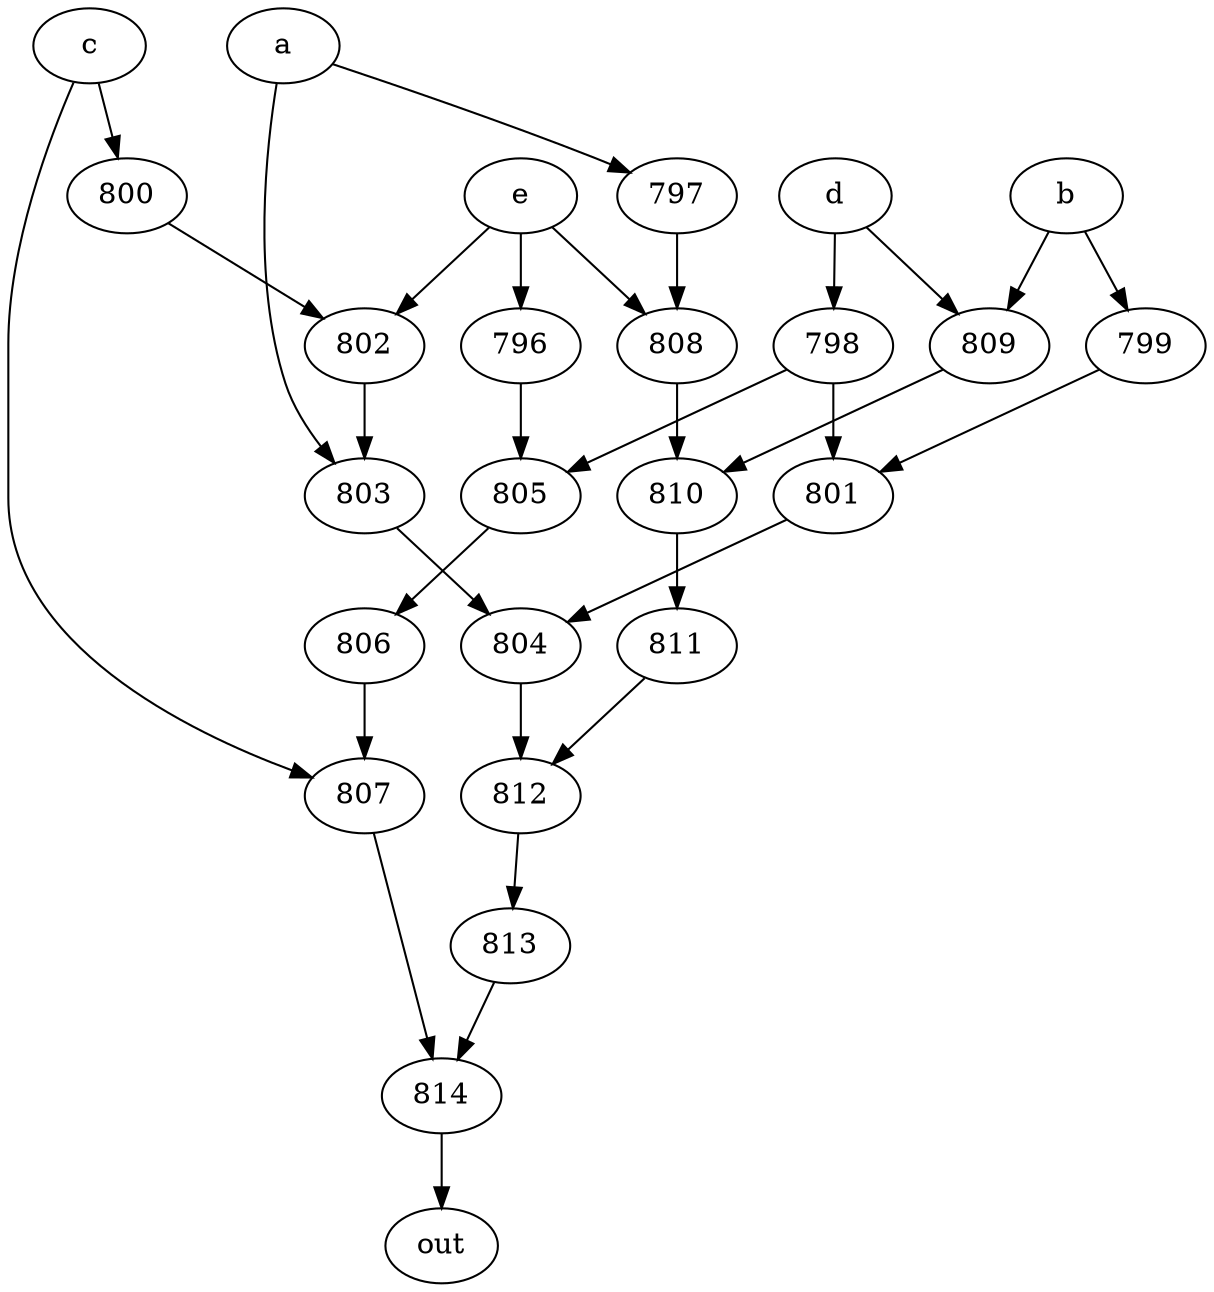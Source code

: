strict digraph "" {
	814 -> out;
	a -> 797;
	a -> 803;
	797 -> 808;
	803 -> 804;
	808 -> 810;
	804 -> 812;
	b -> 799;
	b -> 809;
	799 -> 801;
	809 -> 810;
	801 -> 804;
	810 -> 811;
	c -> 800;
	c -> 807;
	800 -> 802;
	807 -> 814;
	802 -> 803;
	d -> 809;
	d -> 798;
	798 -> 801;
	798 -> 805;
	805 -> 806;
	e -> 808;
	e -> 802;
	e -> 796;
	796 -> 805;
	806 -> 807;
	812 -> 813;
	813 -> 814;
	811 -> 812;
}
